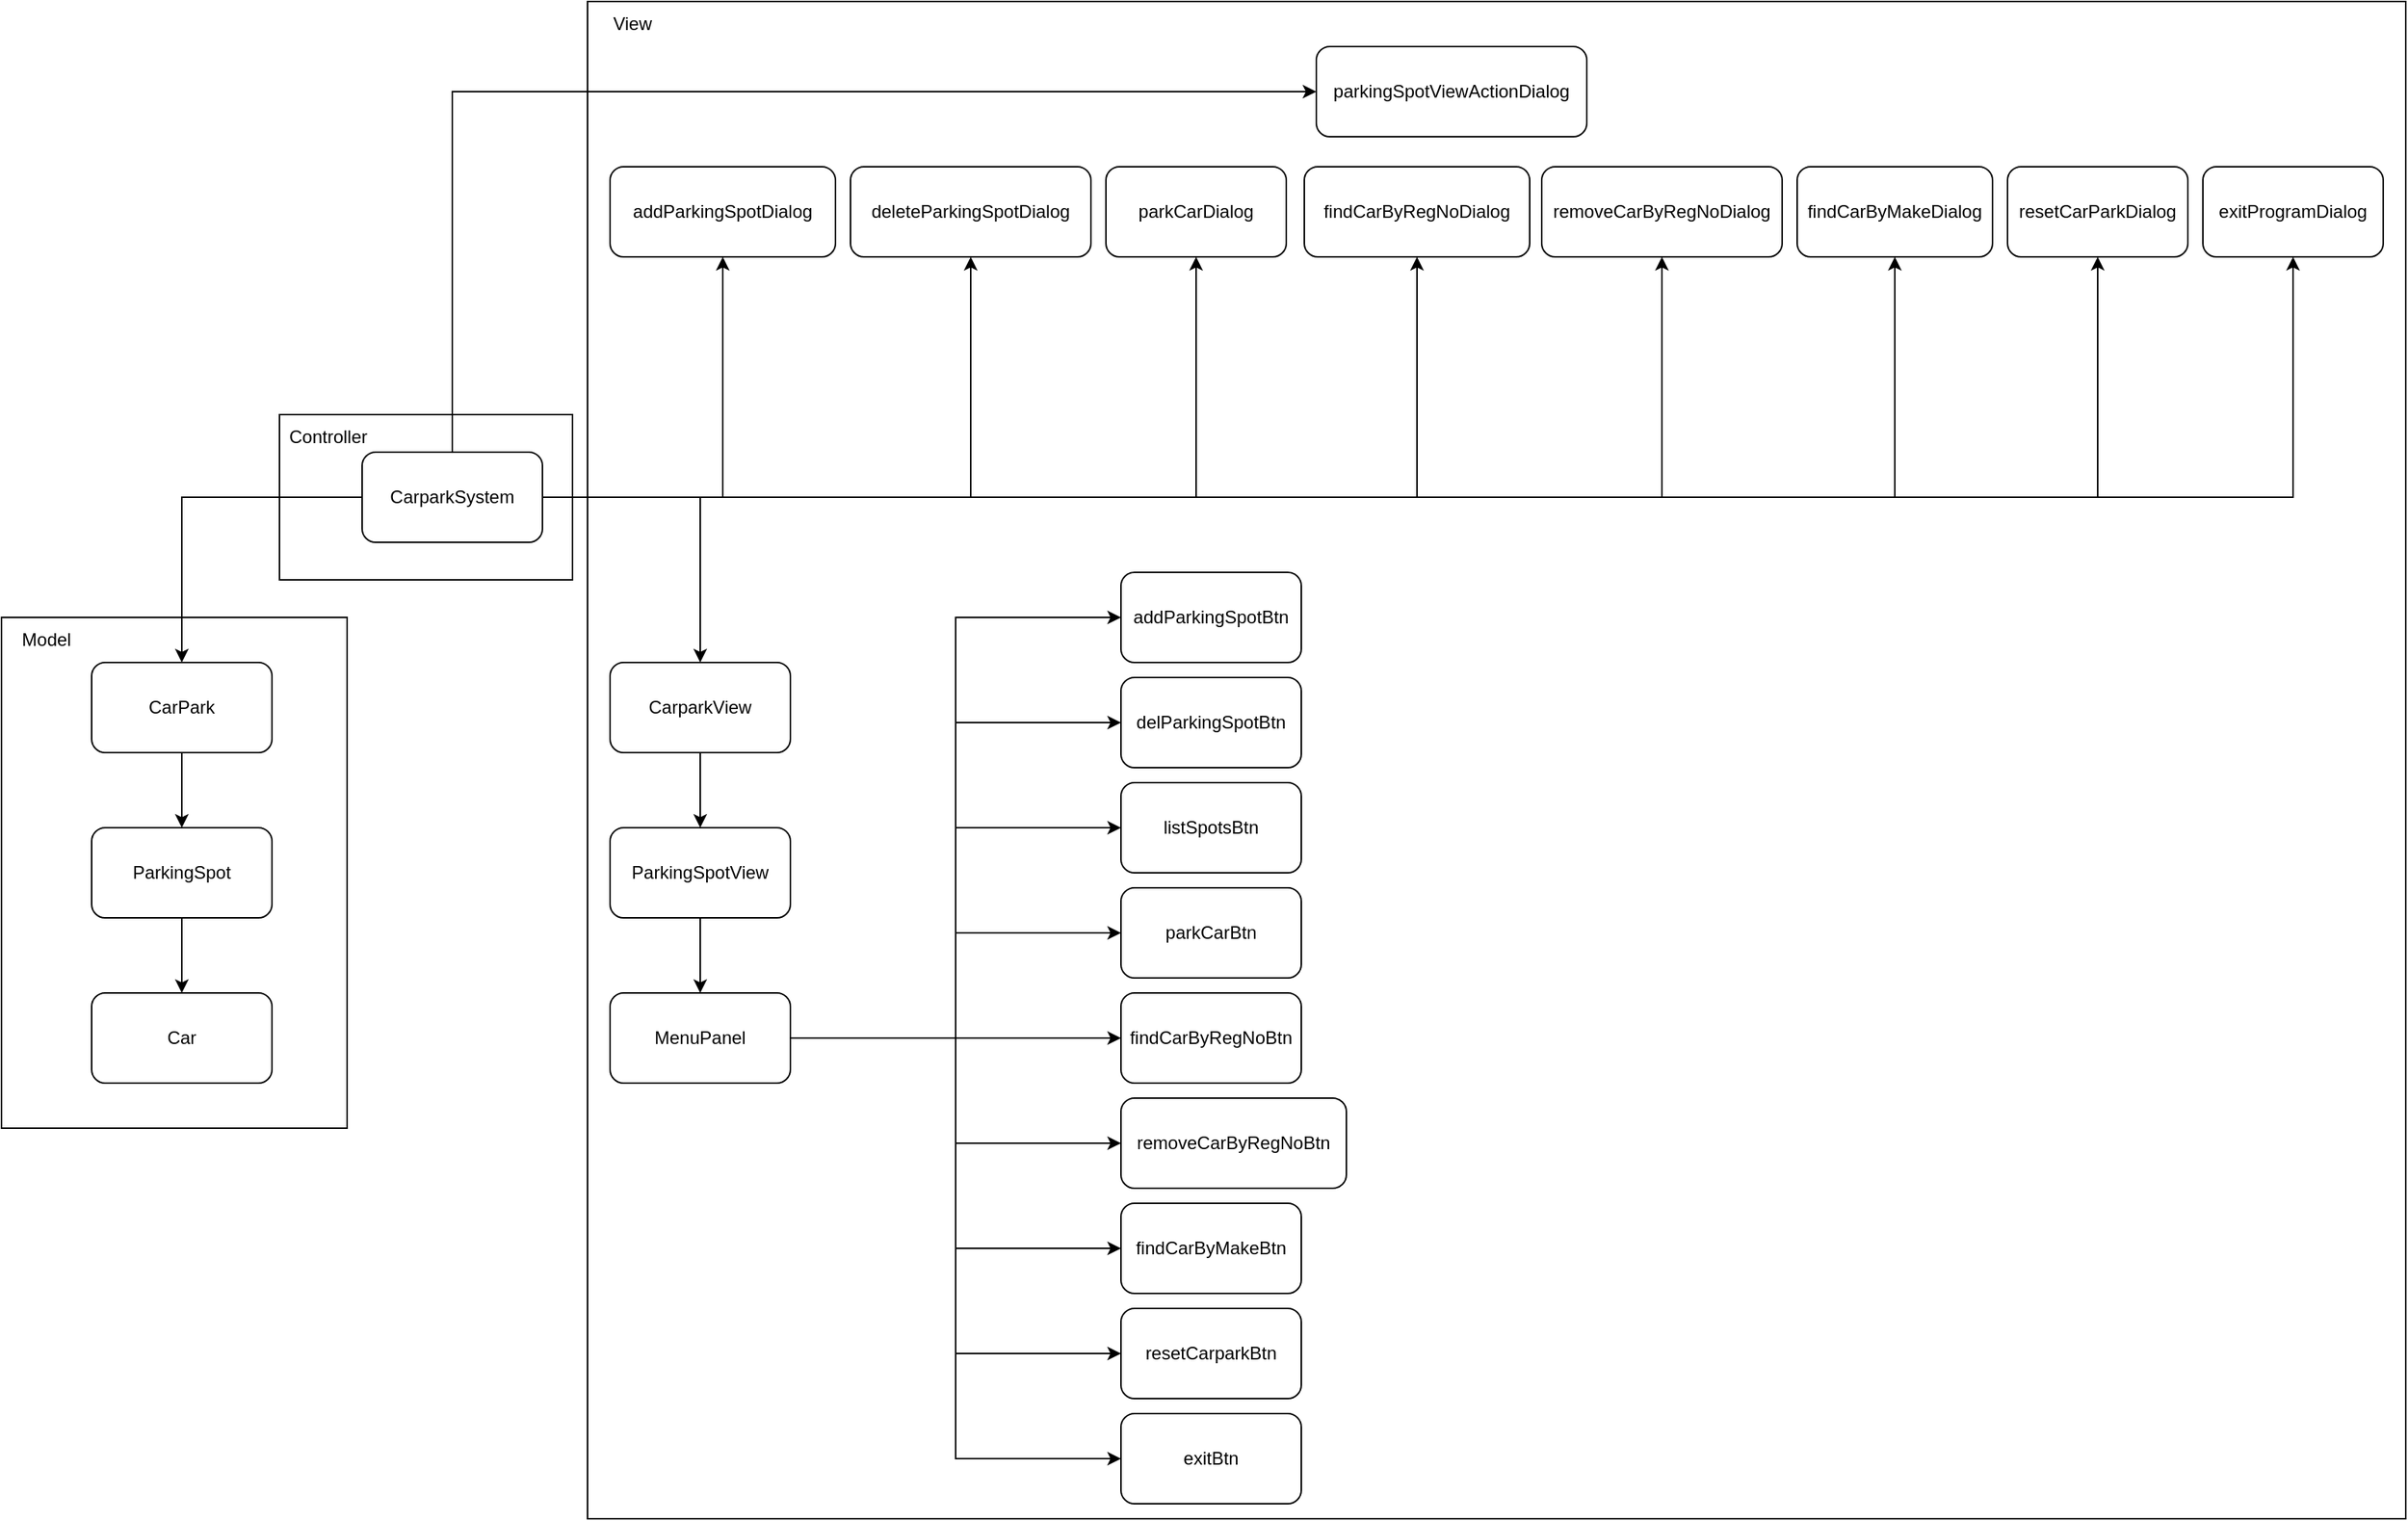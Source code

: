 <mxfile version="24.2.7" type="device">
  <diagram name="Page-1" id="0xOW4885DbV_pfVw6aR8">
    <mxGraphModel dx="2988" dy="2450" grid="1" gridSize="10" guides="1" tooltips="1" connect="1" arrows="1" fold="1" page="1" pageScale="1" pageWidth="850" pageHeight="1100" math="0" shadow="0">
      <root>
        <mxCell id="0" />
        <mxCell id="1" parent="0" />
        <mxCell id="eRmMjCsz-64GpUnFcFSN-54" value="" style="rounded=0;whiteSpace=wrap;html=1;" vertex="1" parent="1">
          <mxGeometry x="240" y="-190" width="1210" height="1010" as="geometry" />
        </mxCell>
        <mxCell id="eRmMjCsz-64GpUnFcFSN-53" value="" style="rounded=0;whiteSpace=wrap;html=1;" vertex="1" parent="1">
          <mxGeometry x="35" y="85" width="195" height="110" as="geometry" />
        </mxCell>
        <mxCell id="eRmMjCsz-64GpUnFcFSN-50" value="" style="rounded=0;whiteSpace=wrap;html=1;" vertex="1" parent="1">
          <mxGeometry x="-150" y="220" width="230" height="340" as="geometry" />
        </mxCell>
        <mxCell id="eRmMjCsz-64GpUnFcFSN-35" style="edgeStyle=orthogonalEdgeStyle;rounded=0;orthogonalLoop=1;jettySize=auto;html=1;entryX=0.5;entryY=0;entryDx=0;entryDy=0;" edge="1" parent="1" source="eRmMjCsz-64GpUnFcFSN-1" target="eRmMjCsz-64GpUnFcFSN-2">
          <mxGeometry relative="1" as="geometry" />
        </mxCell>
        <mxCell id="eRmMjCsz-64GpUnFcFSN-38" style="edgeStyle=orthogonalEdgeStyle;rounded=0;orthogonalLoop=1;jettySize=auto;html=1;entryX=0.5;entryY=0;entryDx=0;entryDy=0;" edge="1" parent="1" source="eRmMjCsz-64GpUnFcFSN-1" target="eRmMjCsz-64GpUnFcFSN-5">
          <mxGeometry relative="1" as="geometry" />
        </mxCell>
        <mxCell id="eRmMjCsz-64GpUnFcFSN-41" style="edgeStyle=orthogonalEdgeStyle;rounded=0;orthogonalLoop=1;jettySize=auto;html=1;entryX=0.5;entryY=1;entryDx=0;entryDy=0;" edge="1" parent="1" source="eRmMjCsz-64GpUnFcFSN-1" target="eRmMjCsz-64GpUnFcFSN-8">
          <mxGeometry relative="1" as="geometry" />
        </mxCell>
        <mxCell id="eRmMjCsz-64GpUnFcFSN-42" style="edgeStyle=orthogonalEdgeStyle;rounded=0;orthogonalLoop=1;jettySize=auto;html=1;entryX=0.5;entryY=1;entryDx=0;entryDy=0;" edge="1" parent="1" source="eRmMjCsz-64GpUnFcFSN-1" target="eRmMjCsz-64GpUnFcFSN-9">
          <mxGeometry relative="1" as="geometry">
            <Array as="points">
              <mxPoint x="495" y="140" />
            </Array>
          </mxGeometry>
        </mxCell>
        <mxCell id="eRmMjCsz-64GpUnFcFSN-43" style="edgeStyle=orthogonalEdgeStyle;rounded=0;orthogonalLoop=1;jettySize=auto;html=1;entryX=0.5;entryY=1;entryDx=0;entryDy=0;" edge="1" parent="1" source="eRmMjCsz-64GpUnFcFSN-1" target="eRmMjCsz-64GpUnFcFSN-10">
          <mxGeometry relative="1" as="geometry" />
        </mxCell>
        <mxCell id="eRmMjCsz-64GpUnFcFSN-44" style="edgeStyle=orthogonalEdgeStyle;rounded=0;orthogonalLoop=1;jettySize=auto;html=1;entryX=0.5;entryY=1;entryDx=0;entryDy=0;" edge="1" parent="1" source="eRmMjCsz-64GpUnFcFSN-1" target="eRmMjCsz-64GpUnFcFSN-11">
          <mxGeometry relative="1" as="geometry" />
        </mxCell>
        <mxCell id="eRmMjCsz-64GpUnFcFSN-45" style="edgeStyle=orthogonalEdgeStyle;rounded=0;orthogonalLoop=1;jettySize=auto;html=1;entryX=0.5;entryY=1;entryDx=0;entryDy=0;" edge="1" parent="1" source="eRmMjCsz-64GpUnFcFSN-1" target="eRmMjCsz-64GpUnFcFSN-12">
          <mxGeometry relative="1" as="geometry" />
        </mxCell>
        <mxCell id="eRmMjCsz-64GpUnFcFSN-46" style="edgeStyle=orthogonalEdgeStyle;rounded=0;orthogonalLoop=1;jettySize=auto;html=1;entryX=0.5;entryY=1;entryDx=0;entryDy=0;" edge="1" parent="1" source="eRmMjCsz-64GpUnFcFSN-1" target="eRmMjCsz-64GpUnFcFSN-13">
          <mxGeometry relative="1" as="geometry" />
        </mxCell>
        <mxCell id="eRmMjCsz-64GpUnFcFSN-47" style="edgeStyle=orthogonalEdgeStyle;rounded=0;orthogonalLoop=1;jettySize=auto;html=1;entryX=0.5;entryY=1;entryDx=0;entryDy=0;" edge="1" parent="1" source="eRmMjCsz-64GpUnFcFSN-1" target="eRmMjCsz-64GpUnFcFSN-14">
          <mxGeometry relative="1" as="geometry" />
        </mxCell>
        <mxCell id="eRmMjCsz-64GpUnFcFSN-48" style="edgeStyle=orthogonalEdgeStyle;rounded=0;orthogonalLoop=1;jettySize=auto;html=1;entryX=0.5;entryY=1;entryDx=0;entryDy=0;" edge="1" parent="1" source="eRmMjCsz-64GpUnFcFSN-1" target="eRmMjCsz-64GpUnFcFSN-15">
          <mxGeometry relative="1" as="geometry" />
        </mxCell>
        <mxCell id="eRmMjCsz-64GpUnFcFSN-49" style="edgeStyle=orthogonalEdgeStyle;rounded=0;orthogonalLoop=1;jettySize=auto;html=1;entryX=0;entryY=0.5;entryDx=0;entryDy=0;" edge="1" parent="1" source="eRmMjCsz-64GpUnFcFSN-1" target="eRmMjCsz-64GpUnFcFSN-16">
          <mxGeometry relative="1" as="geometry">
            <Array as="points">
              <mxPoint x="150" y="-130" />
            </Array>
          </mxGeometry>
        </mxCell>
        <mxCell id="eRmMjCsz-64GpUnFcFSN-1" value="CarparkSystem" style="rounded=1;whiteSpace=wrap;html=1;" vertex="1" parent="1">
          <mxGeometry x="90" y="110" width="120" height="60" as="geometry" />
        </mxCell>
        <mxCell id="eRmMjCsz-64GpUnFcFSN-36" style="edgeStyle=orthogonalEdgeStyle;rounded=0;orthogonalLoop=1;jettySize=auto;html=1;entryX=0.5;entryY=0;entryDx=0;entryDy=0;" edge="1" parent="1" source="eRmMjCsz-64GpUnFcFSN-2" target="eRmMjCsz-64GpUnFcFSN-3">
          <mxGeometry relative="1" as="geometry" />
        </mxCell>
        <mxCell id="eRmMjCsz-64GpUnFcFSN-2" value="CarPark" style="rounded=1;whiteSpace=wrap;html=1;" vertex="1" parent="1">
          <mxGeometry x="-90" y="250" width="120" height="60" as="geometry" />
        </mxCell>
        <mxCell id="eRmMjCsz-64GpUnFcFSN-37" style="edgeStyle=orthogonalEdgeStyle;rounded=0;orthogonalLoop=1;jettySize=auto;html=1;entryX=0.5;entryY=0;entryDx=0;entryDy=0;" edge="1" parent="1" source="eRmMjCsz-64GpUnFcFSN-3" target="eRmMjCsz-64GpUnFcFSN-4">
          <mxGeometry relative="1" as="geometry" />
        </mxCell>
        <mxCell id="eRmMjCsz-64GpUnFcFSN-3" value="ParkingSpot" style="rounded=1;whiteSpace=wrap;html=1;" vertex="1" parent="1">
          <mxGeometry x="-90" y="360" width="120" height="60" as="geometry" />
        </mxCell>
        <mxCell id="eRmMjCsz-64GpUnFcFSN-4" value="Car" style="rounded=1;whiteSpace=wrap;html=1;" vertex="1" parent="1">
          <mxGeometry x="-90" y="470" width="120" height="60" as="geometry" />
        </mxCell>
        <mxCell id="eRmMjCsz-64GpUnFcFSN-39" style="edgeStyle=orthogonalEdgeStyle;rounded=0;orthogonalLoop=1;jettySize=auto;html=1;entryX=0.5;entryY=0;entryDx=0;entryDy=0;" edge="1" parent="1" source="eRmMjCsz-64GpUnFcFSN-5" target="eRmMjCsz-64GpUnFcFSN-6">
          <mxGeometry relative="1" as="geometry" />
        </mxCell>
        <mxCell id="eRmMjCsz-64GpUnFcFSN-5" value="CarparkView" style="rounded=1;whiteSpace=wrap;html=1;" vertex="1" parent="1">
          <mxGeometry x="255" y="250" width="120" height="60" as="geometry" />
        </mxCell>
        <mxCell id="eRmMjCsz-64GpUnFcFSN-40" style="edgeStyle=orthogonalEdgeStyle;rounded=0;orthogonalLoop=1;jettySize=auto;html=1;entryX=0.5;entryY=0;entryDx=0;entryDy=0;" edge="1" parent="1" source="eRmMjCsz-64GpUnFcFSN-6" target="eRmMjCsz-64GpUnFcFSN-7">
          <mxGeometry relative="1" as="geometry" />
        </mxCell>
        <mxCell id="eRmMjCsz-64GpUnFcFSN-6" value="ParkingSpotView" style="rounded=1;whiteSpace=wrap;html=1;" vertex="1" parent="1">
          <mxGeometry x="255" y="360" width="120" height="60" as="geometry" />
        </mxCell>
        <mxCell id="eRmMjCsz-64GpUnFcFSN-26" style="edgeStyle=orthogonalEdgeStyle;rounded=0;orthogonalLoop=1;jettySize=auto;html=1;entryX=0;entryY=0.5;entryDx=0;entryDy=0;" edge="1" parent="1" source="eRmMjCsz-64GpUnFcFSN-7" target="eRmMjCsz-64GpUnFcFSN-17">
          <mxGeometry relative="1" as="geometry" />
        </mxCell>
        <mxCell id="eRmMjCsz-64GpUnFcFSN-27" style="edgeStyle=orthogonalEdgeStyle;rounded=0;orthogonalLoop=1;jettySize=auto;html=1;entryX=0;entryY=0.5;entryDx=0;entryDy=0;" edge="1" parent="1" source="eRmMjCsz-64GpUnFcFSN-7" target="eRmMjCsz-64GpUnFcFSN-18">
          <mxGeometry relative="1" as="geometry" />
        </mxCell>
        <mxCell id="eRmMjCsz-64GpUnFcFSN-28" style="edgeStyle=orthogonalEdgeStyle;rounded=0;orthogonalLoop=1;jettySize=auto;html=1;entryX=0;entryY=0.5;entryDx=0;entryDy=0;" edge="1" parent="1" source="eRmMjCsz-64GpUnFcFSN-7" target="eRmMjCsz-64GpUnFcFSN-19">
          <mxGeometry relative="1" as="geometry" />
        </mxCell>
        <mxCell id="eRmMjCsz-64GpUnFcFSN-29" style="edgeStyle=orthogonalEdgeStyle;rounded=0;orthogonalLoop=1;jettySize=auto;html=1;entryX=0;entryY=0.5;entryDx=0;entryDy=0;" edge="1" parent="1" source="eRmMjCsz-64GpUnFcFSN-7" target="eRmMjCsz-64GpUnFcFSN-20">
          <mxGeometry relative="1" as="geometry" />
        </mxCell>
        <mxCell id="eRmMjCsz-64GpUnFcFSN-30" style="edgeStyle=orthogonalEdgeStyle;rounded=0;orthogonalLoop=1;jettySize=auto;html=1;entryX=0;entryY=0.5;entryDx=0;entryDy=0;" edge="1" parent="1" source="eRmMjCsz-64GpUnFcFSN-7" target="eRmMjCsz-64GpUnFcFSN-21">
          <mxGeometry relative="1" as="geometry" />
        </mxCell>
        <mxCell id="eRmMjCsz-64GpUnFcFSN-31" style="edgeStyle=orthogonalEdgeStyle;rounded=0;orthogonalLoop=1;jettySize=auto;html=1;entryX=0;entryY=0.5;entryDx=0;entryDy=0;" edge="1" parent="1" source="eRmMjCsz-64GpUnFcFSN-7" target="eRmMjCsz-64GpUnFcFSN-22">
          <mxGeometry relative="1" as="geometry" />
        </mxCell>
        <mxCell id="eRmMjCsz-64GpUnFcFSN-32" style="edgeStyle=orthogonalEdgeStyle;rounded=0;orthogonalLoop=1;jettySize=auto;html=1;entryX=0;entryY=0.5;entryDx=0;entryDy=0;" edge="1" parent="1" source="eRmMjCsz-64GpUnFcFSN-7" target="eRmMjCsz-64GpUnFcFSN-23">
          <mxGeometry relative="1" as="geometry" />
        </mxCell>
        <mxCell id="eRmMjCsz-64GpUnFcFSN-33" style="edgeStyle=orthogonalEdgeStyle;rounded=0;orthogonalLoop=1;jettySize=auto;html=1;entryX=0;entryY=0.5;entryDx=0;entryDy=0;" edge="1" parent="1" source="eRmMjCsz-64GpUnFcFSN-7" target="eRmMjCsz-64GpUnFcFSN-24">
          <mxGeometry relative="1" as="geometry" />
        </mxCell>
        <mxCell id="eRmMjCsz-64GpUnFcFSN-34" style="edgeStyle=orthogonalEdgeStyle;rounded=0;orthogonalLoop=1;jettySize=auto;html=1;entryX=0;entryY=0.5;entryDx=0;entryDy=0;" edge="1" parent="1" source="eRmMjCsz-64GpUnFcFSN-7" target="eRmMjCsz-64GpUnFcFSN-25">
          <mxGeometry relative="1" as="geometry" />
        </mxCell>
        <mxCell id="eRmMjCsz-64GpUnFcFSN-7" value="MenuPanel" style="rounded=1;whiteSpace=wrap;html=1;" vertex="1" parent="1">
          <mxGeometry x="255" y="470" width="120" height="60" as="geometry" />
        </mxCell>
        <mxCell id="eRmMjCsz-64GpUnFcFSN-8" value="addParkingSpotDialog" style="rounded=1;whiteSpace=wrap;html=1;" vertex="1" parent="1">
          <mxGeometry x="255" y="-80" width="150" height="60" as="geometry" />
        </mxCell>
        <mxCell id="eRmMjCsz-64GpUnFcFSN-9" value="deleteParkingSpotDialog" style="rounded=1;whiteSpace=wrap;html=1;" vertex="1" parent="1">
          <mxGeometry x="415" y="-80" width="160" height="60" as="geometry" />
        </mxCell>
        <mxCell id="eRmMjCsz-64GpUnFcFSN-10" value="parkCarDialog" style="rounded=1;whiteSpace=wrap;html=1;" vertex="1" parent="1">
          <mxGeometry x="585" y="-80" width="120" height="60" as="geometry" />
        </mxCell>
        <mxCell id="eRmMjCsz-64GpUnFcFSN-11" value="findCarByRegNoDialog" style="rounded=1;whiteSpace=wrap;html=1;" vertex="1" parent="1">
          <mxGeometry x="717" y="-80" width="150" height="60" as="geometry" />
        </mxCell>
        <mxCell id="eRmMjCsz-64GpUnFcFSN-12" value="removeCarByRegNoDialog" style="rounded=1;whiteSpace=wrap;html=1;" vertex="1" parent="1">
          <mxGeometry x="875" y="-80" width="160" height="60" as="geometry" />
        </mxCell>
        <mxCell id="eRmMjCsz-64GpUnFcFSN-13" value="findCarByMakeDialog" style="rounded=1;whiteSpace=wrap;html=1;" vertex="1" parent="1">
          <mxGeometry x="1045" y="-80" width="130" height="60" as="geometry" />
        </mxCell>
        <mxCell id="eRmMjCsz-64GpUnFcFSN-14" value="resetCarParkDialog" style="rounded=1;whiteSpace=wrap;html=1;" vertex="1" parent="1">
          <mxGeometry x="1185" y="-80" width="120" height="60" as="geometry" />
        </mxCell>
        <mxCell id="eRmMjCsz-64GpUnFcFSN-15" value="exitProgramDialog" style="rounded=1;whiteSpace=wrap;html=1;" vertex="1" parent="1">
          <mxGeometry x="1315" y="-80" width="120" height="60" as="geometry" />
        </mxCell>
        <mxCell id="eRmMjCsz-64GpUnFcFSN-16" value="parkingSpotViewActionDialog" style="rounded=1;whiteSpace=wrap;html=1;" vertex="1" parent="1">
          <mxGeometry x="725" y="-160" width="180" height="60" as="geometry" />
        </mxCell>
        <mxCell id="eRmMjCsz-64GpUnFcFSN-17" value="addParkingSpotBtn" style="rounded=1;whiteSpace=wrap;html=1;" vertex="1" parent="1">
          <mxGeometry x="595" y="190" width="120" height="60" as="geometry" />
        </mxCell>
        <mxCell id="eRmMjCsz-64GpUnFcFSN-18" value="delParkingSpotBtn" style="rounded=1;whiteSpace=wrap;html=1;" vertex="1" parent="1">
          <mxGeometry x="595" y="260" width="120" height="60" as="geometry" />
        </mxCell>
        <mxCell id="eRmMjCsz-64GpUnFcFSN-19" value="listSpotsBtn" style="rounded=1;whiteSpace=wrap;html=1;" vertex="1" parent="1">
          <mxGeometry x="595" y="330" width="120" height="60" as="geometry" />
        </mxCell>
        <mxCell id="eRmMjCsz-64GpUnFcFSN-20" value="parkCarBtn" style="rounded=1;whiteSpace=wrap;html=1;" vertex="1" parent="1">
          <mxGeometry x="595" y="400" width="120" height="60" as="geometry" />
        </mxCell>
        <mxCell id="eRmMjCsz-64GpUnFcFSN-21" value="findCarByRegNoBtn" style="rounded=1;whiteSpace=wrap;html=1;" vertex="1" parent="1">
          <mxGeometry x="595" y="470" width="120" height="60" as="geometry" />
        </mxCell>
        <mxCell id="eRmMjCsz-64GpUnFcFSN-22" value="removeCarByRegNoBtn" style="rounded=1;whiteSpace=wrap;html=1;" vertex="1" parent="1">
          <mxGeometry x="595" y="540" width="150" height="60" as="geometry" />
        </mxCell>
        <mxCell id="eRmMjCsz-64GpUnFcFSN-23" value="findCarByMakeBtn" style="rounded=1;whiteSpace=wrap;html=1;" vertex="1" parent="1">
          <mxGeometry x="595" y="610" width="120" height="60" as="geometry" />
        </mxCell>
        <mxCell id="eRmMjCsz-64GpUnFcFSN-24" value="resetCarparkBtn" style="rounded=1;whiteSpace=wrap;html=1;" vertex="1" parent="1">
          <mxGeometry x="595" y="680" width="120" height="60" as="geometry" />
        </mxCell>
        <mxCell id="eRmMjCsz-64GpUnFcFSN-25" value="exitBtn" style="rounded=1;whiteSpace=wrap;html=1;" vertex="1" parent="1">
          <mxGeometry x="595" y="750" width="120" height="60" as="geometry" />
        </mxCell>
        <mxCell id="eRmMjCsz-64GpUnFcFSN-51" value="Model" style="text;html=1;align=center;verticalAlign=middle;whiteSpace=wrap;rounded=0;" vertex="1" parent="1">
          <mxGeometry x="-150" y="220" width="60" height="30" as="geometry" />
        </mxCell>
        <mxCell id="eRmMjCsz-64GpUnFcFSN-52" value="Controller" style="text;html=1;align=center;verticalAlign=middle;whiteSpace=wrap;rounded=0;" vertex="1" parent="1">
          <mxGeometry x="35" y="85" width="65" height="30" as="geometry" />
        </mxCell>
        <mxCell id="eRmMjCsz-64GpUnFcFSN-55" value="View" style="text;html=1;align=center;verticalAlign=middle;whiteSpace=wrap;rounded=0;" vertex="1" parent="1">
          <mxGeometry x="240" y="-190" width="60" height="30" as="geometry" />
        </mxCell>
      </root>
    </mxGraphModel>
  </diagram>
</mxfile>
